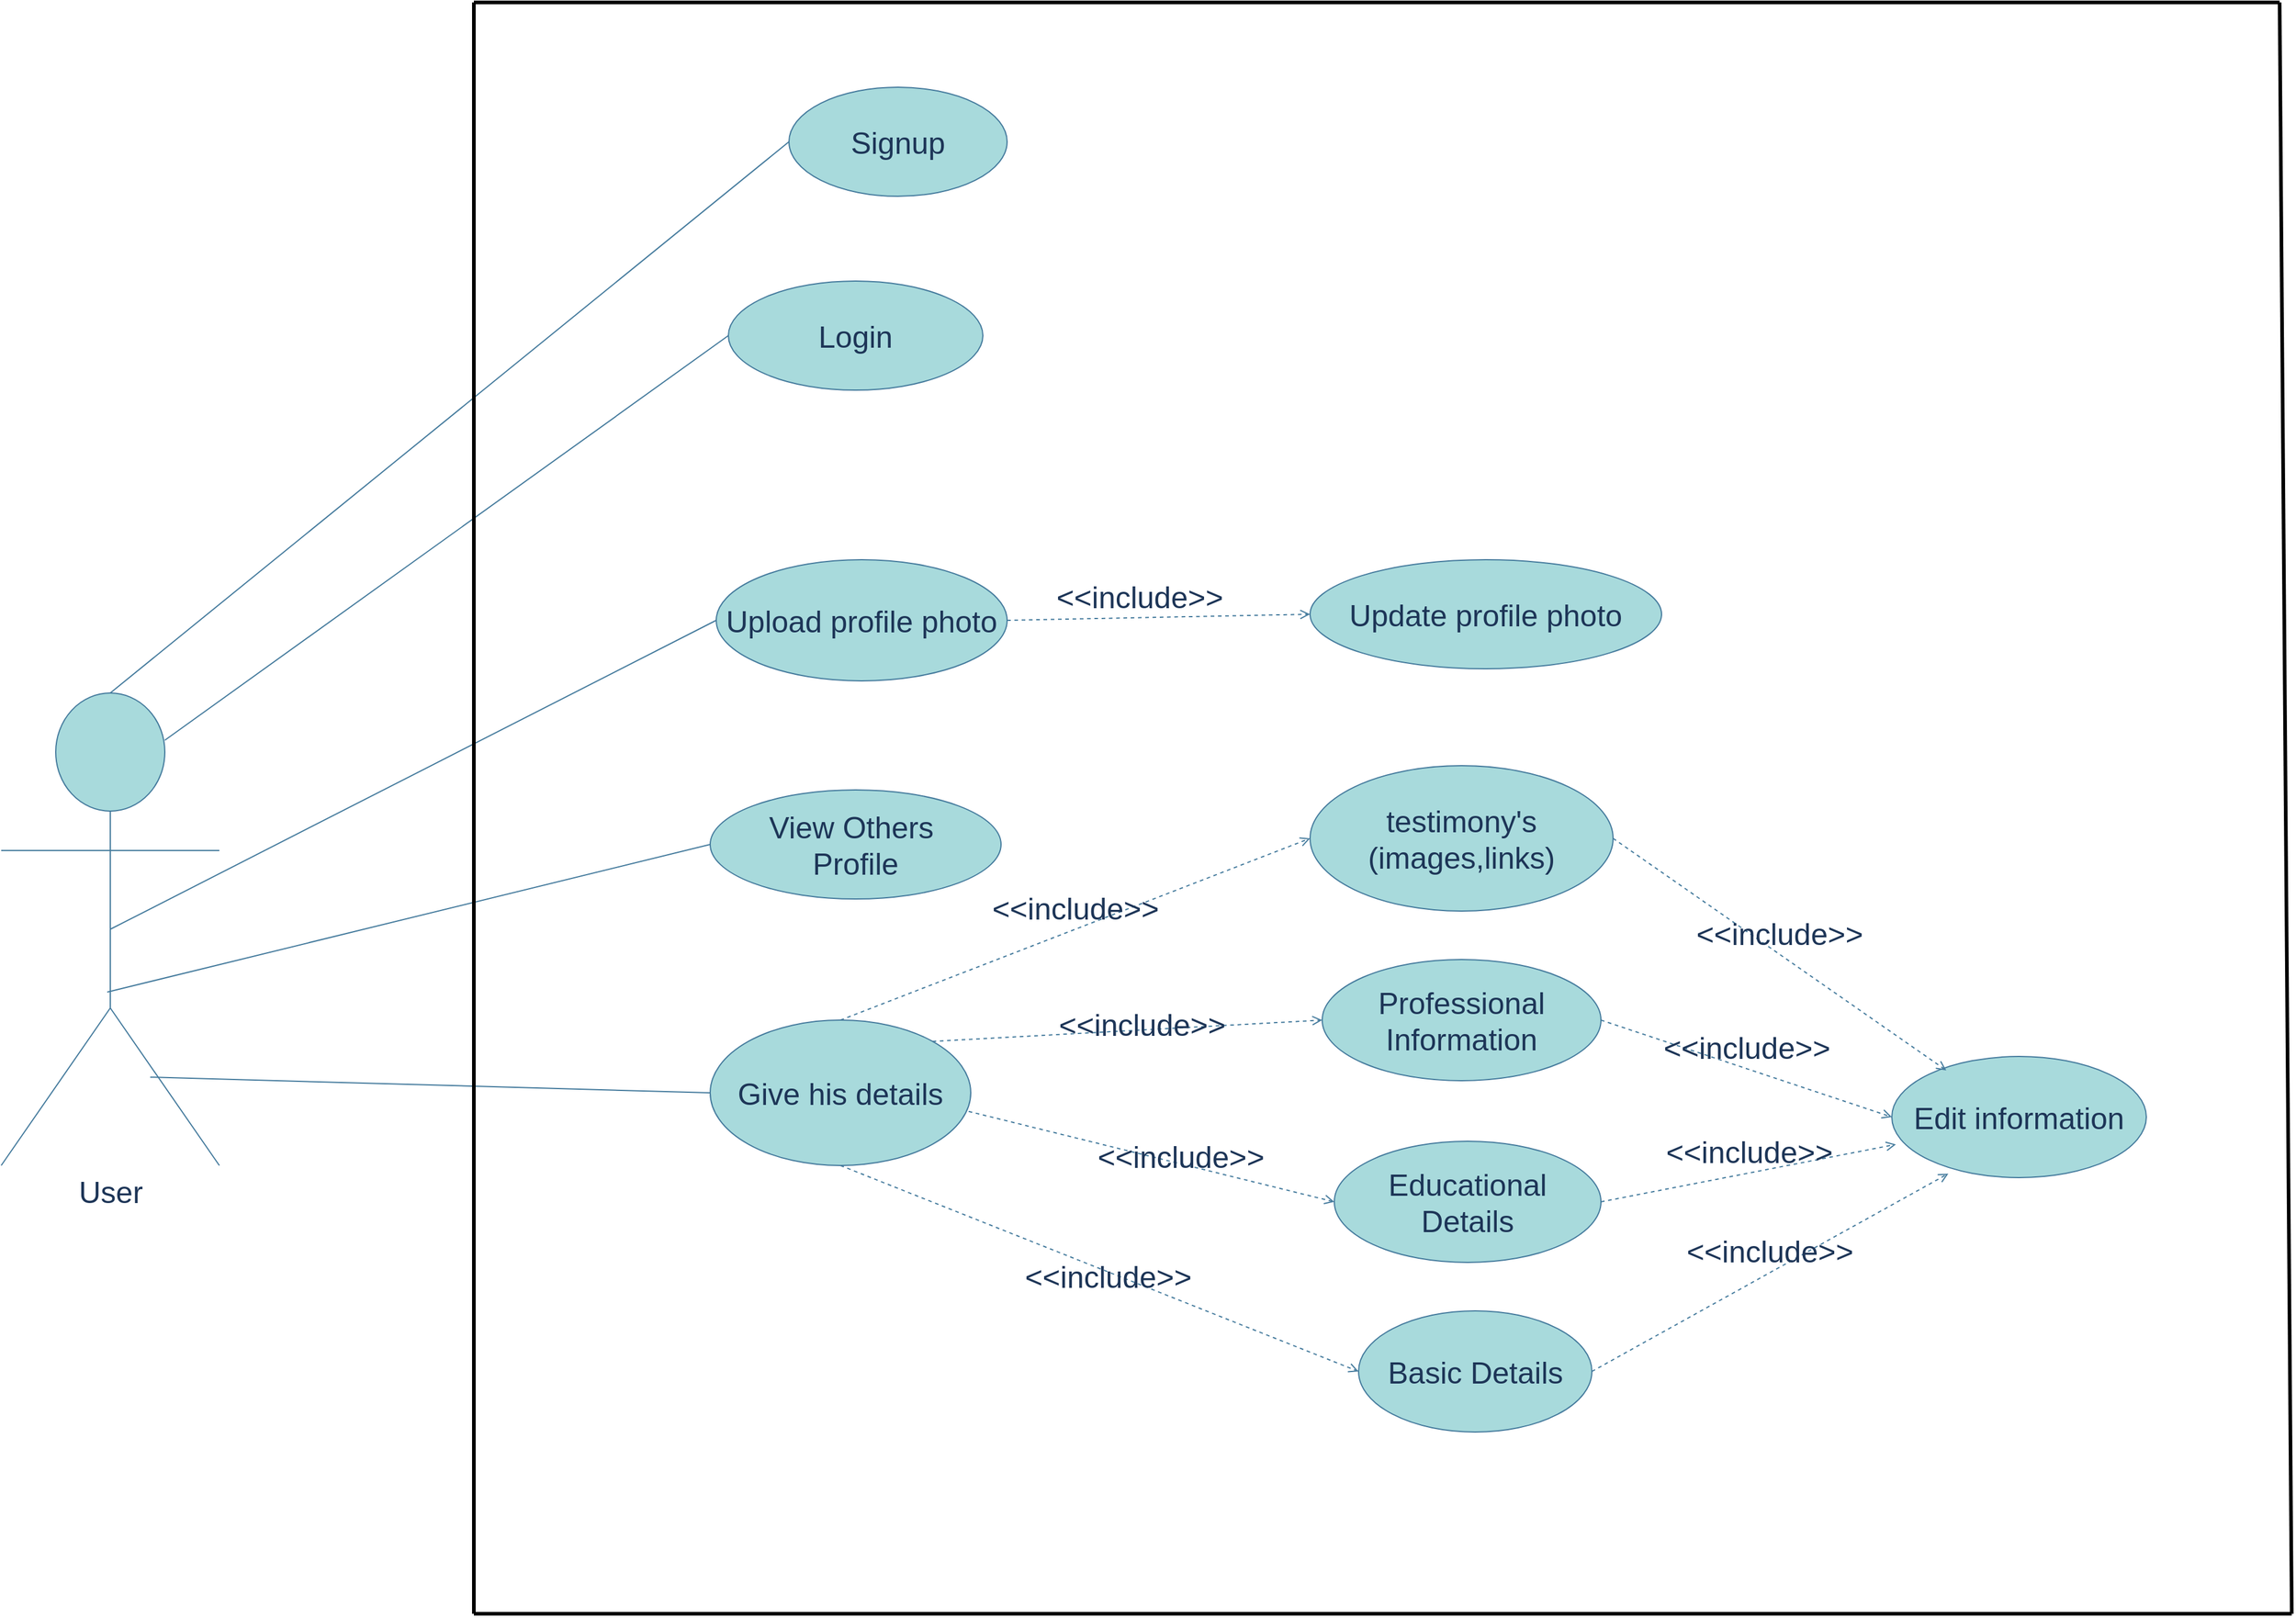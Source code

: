 <mxfile version="18.1.1" type="device"><diagram id="RqUDKbSrznzOKxSvZGSa" name="Page-1"><mxGraphModel dx="2854" dy="2216" grid="1" gridSize="10" guides="1" tooltips="1" connect="1" arrows="1" fold="1" page="1" pageScale="1" pageWidth="850" pageHeight="1100" background="#FFFFFF" math="0" shadow="0"><root><mxCell id="0"/><mxCell id="1" parent="0"/><mxCell id="qSyKJUmhwMdDPE-mBx1L-1" value="User&lt;br&gt;" style="shape=umlActor;verticalLabelPosition=bottom;verticalAlign=top;html=1;fillColor=#A8DADC;strokeColor=#457B9D;fontColor=#1D3557;fontSize=25;" parent="1" vertex="1"><mxGeometry x="-250" y="340" width="180" height="390" as="geometry"/></mxCell><mxCell id="qSyKJUmhwMdDPE-mBx1L-2" value="Signup" style="ellipse;whiteSpace=wrap;html=1;rounded=0;sketch=0;fontSize=25;fontColor=#1D3557;strokeColor=#457B9D;fillColor=#A8DADC;" parent="1" vertex="1"><mxGeometry x="400" y="-160" width="180" height="90" as="geometry"/></mxCell><mxCell id="qSyKJUmhwMdDPE-mBx1L-3" value="Login" style="ellipse;whiteSpace=wrap;html=1;rounded=0;sketch=0;fontSize=25;fontColor=#1D3557;strokeColor=#457B9D;fillColor=#A8DADC;" parent="1" vertex="1"><mxGeometry x="350" width="210" height="90" as="geometry"/></mxCell><mxCell id="qSyKJUmhwMdDPE-mBx1L-7" value="" style="endArrow=none;html=1;rounded=1;sketch=0;fontSize=25;fontColor=#1D3557;strokeColor=#457B9D;fillColor=#A8DADC;curved=0;exitX=0.75;exitY=0.1;exitDx=0;exitDy=0;exitPerimeter=0;entryX=0;entryY=0.5;entryDx=0;entryDy=0;" parent="1" source="qSyKJUmhwMdDPE-mBx1L-1" target="qSyKJUmhwMdDPE-mBx1L-3" edge="1"><mxGeometry width="50" height="50" relative="1" as="geometry"><mxPoint x="400" y="210" as="sourcePoint"/><mxPoint x="450" y="160" as="targetPoint"/></mxGeometry></mxCell><mxCell id="qSyKJUmhwMdDPE-mBx1L-8" value="" style="endArrow=none;html=1;rounded=1;sketch=0;fontSize=25;fontColor=#1D3557;strokeColor=#457B9D;fillColor=#A8DADC;curved=0;entryX=0;entryY=0.5;entryDx=0;entryDy=0;exitX=0.5;exitY=0;exitDx=0;exitDy=0;exitPerimeter=0;" parent="1" source="qSyKJUmhwMdDPE-mBx1L-1" target="qSyKJUmhwMdDPE-mBx1L-2" edge="1"><mxGeometry width="50" height="50" relative="1" as="geometry"><mxPoint x="140" y="180" as="sourcePoint"/><mxPoint x="360" y="250" as="targetPoint"/></mxGeometry></mxCell><mxCell id="qSyKJUmhwMdDPE-mBx1L-10" value="Upload profile photo" style="ellipse;whiteSpace=wrap;html=1;rounded=0;sketch=0;fontSize=25;fontColor=#1D3557;strokeColor=#457B9D;fillColor=#A8DADC;" parent="1" vertex="1"><mxGeometry x="340" y="230" width="240" height="100" as="geometry"/></mxCell><mxCell id="qSyKJUmhwMdDPE-mBx1L-11" value="Give his details" style="ellipse;whiteSpace=wrap;html=1;rounded=0;sketch=0;fontSize=25;fontColor=#1D3557;strokeColor=#457B9D;fillColor=#A8DADC;" parent="1" vertex="1"><mxGeometry x="335" y="610" width="215" height="120" as="geometry"/></mxCell><mxCell id="qSyKJUmhwMdDPE-mBx1L-14" value="&amp;lt;&amp;lt;include&amp;gt;&amp;gt;" style="html=1;verticalAlign=bottom;labelBackgroundColor=none;endArrow=open;endFill=0;dashed=1;rounded=1;sketch=0;fontSize=25;fontColor=#1D3557;strokeColor=#457B9D;fillColor=#A8DADC;curved=0;exitX=1;exitY=0.5;exitDx=0;exitDy=0;entryX=0;entryY=0.5;entryDx=0;entryDy=0;" parent="1" source="qSyKJUmhwMdDPE-mBx1L-10" target="qSyKJUmhwMdDPE-mBx1L-15" edge="1"><mxGeometry x="-0.127" width="160" relative="1" as="geometry"><mxPoint x="710" y="140" as="sourcePoint"/><mxPoint x="702" y="370" as="targetPoint"/><mxPoint as="offset"/></mxGeometry></mxCell><mxCell id="qSyKJUmhwMdDPE-mBx1L-15" value="Update profile photo" style="ellipse;whiteSpace=wrap;html=1;rounded=0;sketch=0;fontSize=25;fontColor=#1D3557;strokeColor=#457B9D;fillColor=#A8DADC;" parent="1" vertex="1"><mxGeometry x="830" y="230" width="290" height="90" as="geometry"/></mxCell><mxCell id="qSyKJUmhwMdDPE-mBx1L-19" value="Educational&lt;br&gt;Details" style="ellipse;whiteSpace=wrap;html=1;rounded=0;sketch=0;fontSize=25;fontColor=#1D3557;strokeColor=#457B9D;fillColor=#A8DADC;" parent="1" vertex="1"><mxGeometry x="850" y="710" width="220" height="100" as="geometry"/></mxCell><mxCell id="qSyKJUmhwMdDPE-mBx1L-20" value="testimony's&lt;br&gt;(images,links)" style="ellipse;whiteSpace=wrap;html=1;rounded=0;sketch=0;fontSize=25;fontColor=#1D3557;strokeColor=#457B9D;fillColor=#A8DADC;" parent="1" vertex="1"><mxGeometry x="830" y="400" width="250" height="120" as="geometry"/></mxCell><mxCell id="qSyKJUmhwMdDPE-mBx1L-21" value="Basic Details" style="ellipse;whiteSpace=wrap;html=1;rounded=0;sketch=0;fontSize=25;fontColor=#1D3557;strokeColor=#457B9D;fillColor=#A8DADC;" parent="1" vertex="1"><mxGeometry x="870" y="850" width="192.5" height="100" as="geometry"/></mxCell><mxCell id="qSyKJUmhwMdDPE-mBx1L-22" value="Professional&lt;br&gt;Information" style="ellipse;whiteSpace=wrap;html=1;rounded=0;sketch=0;fontSize=25;fontColor=#1D3557;strokeColor=#457B9D;fillColor=#A8DADC;" parent="1" vertex="1"><mxGeometry x="840" y="560" width="230" height="100" as="geometry"/></mxCell><mxCell id="qSyKJUmhwMdDPE-mBx1L-23" value="&amp;lt;&amp;lt;include&amp;gt;&amp;gt;" style="html=1;verticalAlign=bottom;labelBackgroundColor=none;endArrow=open;endFill=0;dashed=1;rounded=1;sketch=0;fontSize=25;fontColor=#1D3557;strokeColor=#457B9D;fillColor=#A8DADC;curved=0;entryX=0;entryY=0.5;entryDx=0;entryDy=0;exitX=0.5;exitY=1;exitDx=0;exitDy=0;" parent="1" source="qSyKJUmhwMdDPE-mBx1L-11" target="qSyKJUmhwMdDPE-mBx1L-21" edge="1"><mxGeometry x="0.07" y="-20" width="160" relative="1" as="geometry"><mxPoint x="503" y="770" as="sourcePoint"/><mxPoint x="370" y="800" as="targetPoint"/><mxPoint x="-1" as="offset"/></mxGeometry></mxCell><mxCell id="qSyKJUmhwMdDPE-mBx1L-24" value="&amp;lt;&amp;lt;include&amp;gt;&amp;gt;" style="html=1;verticalAlign=bottom;labelBackgroundColor=none;endArrow=open;endFill=0;dashed=1;rounded=1;sketch=0;fontSize=25;fontColor=#1D3557;strokeColor=#457B9D;fillColor=#A8DADC;curved=0;exitX=0.992;exitY=0.628;exitDx=0;exitDy=0;entryX=0;entryY=0.5;entryDx=0;entryDy=0;exitPerimeter=0;" parent="1" source="qSyKJUmhwMdDPE-mBx1L-11" target="qSyKJUmhwMdDPE-mBx1L-19" edge="1"><mxGeometry x="0.18" y="-11" width="160" relative="1" as="geometry"><mxPoint x="520" y="810" as="sourcePoint"/><mxPoint x="680" y="810" as="targetPoint"/><mxPoint x="-1" as="offset"/></mxGeometry></mxCell><mxCell id="qSyKJUmhwMdDPE-mBx1L-25" value="&amp;lt;&amp;lt;include&amp;gt;&amp;gt;" style="html=1;verticalAlign=bottom;labelBackgroundColor=none;endArrow=open;endFill=0;dashed=1;rounded=1;sketch=0;fontSize=25;fontColor=#1D3557;strokeColor=#457B9D;fillColor=#A8DADC;curved=0;exitX=0.5;exitY=0;exitDx=0;exitDy=0;entryX=0;entryY=0.5;entryDx=0;entryDy=0;" parent="1" source="qSyKJUmhwMdDPE-mBx1L-11" target="qSyKJUmhwMdDPE-mBx1L-20" edge="1"><mxGeometry width="160" relative="1" as="geometry"><mxPoint x="710" y="580" as="sourcePoint"/><mxPoint x="870" y="580" as="targetPoint"/></mxGeometry></mxCell><mxCell id="qSyKJUmhwMdDPE-mBx1L-26" value="&amp;lt;&amp;lt;include&amp;gt;&amp;gt;" style="html=1;verticalAlign=bottom;labelBackgroundColor=none;endArrow=open;endFill=0;dashed=1;rounded=1;sketch=0;fontSize=25;fontColor=#1D3557;strokeColor=#457B9D;fillColor=#A8DADC;curved=0;exitX=1;exitY=0;exitDx=0;exitDy=0;entryX=0;entryY=0.5;entryDx=0;entryDy=0;" parent="1" source="qSyKJUmhwMdDPE-mBx1L-11" target="qSyKJUmhwMdDPE-mBx1L-22" edge="1"><mxGeometry x="0.069" y="-13" width="160" relative="1" as="geometry"><mxPoint x="700" y="800" as="sourcePoint"/><mxPoint x="860" y="800" as="targetPoint"/><mxPoint as="offset"/></mxGeometry></mxCell><mxCell id="qSyKJUmhwMdDPE-mBx1L-30" value="View Others&amp;nbsp;&lt;br&gt;Profile" style="ellipse;whiteSpace=wrap;html=1;rounded=0;sketch=0;fontSize=25;fontColor=#1D3557;strokeColor=#457B9D;fillColor=#A8DADC;" parent="1" vertex="1"><mxGeometry x="335" y="420" width="240" height="90" as="geometry"/></mxCell><mxCell id="qSyKJUmhwMdDPE-mBx1L-32" value="" style="endArrow=none;html=1;rounded=1;sketch=0;fontSize=25;fontColor=#1D3557;strokeColor=#457B9D;fillColor=#A8DADC;curved=0;entryX=0;entryY=0.5;entryDx=0;entryDy=0;exitX=0.5;exitY=0.5;exitDx=0;exitDy=0;exitPerimeter=0;" parent="1" source="qSyKJUmhwMdDPE-mBx1L-1" target="qSyKJUmhwMdDPE-mBx1L-10" edge="1"><mxGeometry width="50" height="50" relative="1" as="geometry"><mxPoint x="60" y="590" as="sourcePoint"/><mxPoint x="110" y="540" as="targetPoint"/></mxGeometry></mxCell><mxCell id="qSyKJUmhwMdDPE-mBx1L-33" value="" style="endArrow=none;html=1;rounded=1;sketch=0;fontSize=25;fontColor=#1D3557;strokeColor=#457B9D;fillColor=#A8DADC;curved=0;exitX=0.683;exitY=0.813;exitDx=0;exitDy=0;exitPerimeter=0;entryX=0;entryY=0.5;entryDx=0;entryDy=0;" parent="1" source="qSyKJUmhwMdDPE-mBx1L-1" target="qSyKJUmhwMdDPE-mBx1L-11" edge="1"><mxGeometry width="50" height="50" relative="1" as="geometry"><mxPoint x="160" y="900" as="sourcePoint"/><mxPoint x="210" y="850" as="targetPoint"/></mxGeometry></mxCell><mxCell id="qSyKJUmhwMdDPE-mBx1L-34" value="" style="endArrow=none;html=1;rounded=1;sketch=0;fontSize=25;fontColor=#1D3557;strokeColor=#457B9D;fillColor=#A8DADC;curved=0;entryX=0.486;entryY=0.633;entryDx=0;entryDy=0;entryPerimeter=0;exitX=0;exitY=0.5;exitDx=0;exitDy=0;" parent="1" source="qSyKJUmhwMdDPE-mBx1L-30" target="qSyKJUmhwMdDPE-mBx1L-1" edge="1"><mxGeometry width="50" height="50" relative="1" as="geometry"><mxPoint x="410" y="900" as="sourcePoint"/><mxPoint x="10" y="840" as="targetPoint"/></mxGeometry></mxCell><mxCell id="qSyKJUmhwMdDPE-mBx1L-35" value="Edit information" style="ellipse;whiteSpace=wrap;html=1;rounded=0;sketch=0;fontSize=25;fontColor=#1D3557;strokeColor=#457B9D;fillColor=#A8DADC;" parent="1" vertex="1"><mxGeometry x="1310" y="640" width="210" height="100" as="geometry"/></mxCell><mxCell id="qSyKJUmhwMdDPE-mBx1L-36" value="&amp;lt;&amp;lt;include&amp;gt;&amp;gt;" style="html=1;verticalAlign=bottom;labelBackgroundColor=none;endArrow=open;endFill=0;dashed=1;rounded=1;sketch=0;fontSize=25;fontColor=#1D3557;strokeColor=#457B9D;fillColor=#A8DADC;curved=0;exitX=1;exitY=0.5;exitDx=0;exitDy=0;entryX=0.222;entryY=0.967;entryDx=0;entryDy=0;entryPerimeter=0;" parent="1" source="qSyKJUmhwMdDPE-mBx1L-21" target="qSyKJUmhwMdDPE-mBx1L-35" edge="1"><mxGeometry width="160" relative="1" as="geometry"><mxPoint x="890" y="930" as="sourcePoint"/><mxPoint x="1050" y="930" as="targetPoint"/></mxGeometry></mxCell><mxCell id="qSyKJUmhwMdDPE-mBx1L-37" value="&amp;lt;&amp;lt;include&amp;gt;&amp;gt;" style="html=1;verticalAlign=bottom;labelBackgroundColor=none;endArrow=open;endFill=0;dashed=1;rounded=1;sketch=0;fontSize=25;fontColor=#1D3557;strokeColor=#457B9D;fillColor=#A8DADC;curved=0;entryX=0.214;entryY=0.115;entryDx=0;entryDy=0;entryPerimeter=0;exitX=1;exitY=0.5;exitDx=0;exitDy=0;" parent="1" source="qSyKJUmhwMdDPE-mBx1L-20" target="qSyKJUmhwMdDPE-mBx1L-35" edge="1"><mxGeometry width="160" relative="1" as="geometry"><mxPoint x="1420" y="650" as="sourcePoint"/><mxPoint x="1580" y="650" as="targetPoint"/></mxGeometry></mxCell><mxCell id="qSyKJUmhwMdDPE-mBx1L-38" value="&amp;lt;&amp;lt;include&amp;gt;&amp;gt;" style="html=1;verticalAlign=bottom;labelBackgroundColor=none;endArrow=open;endFill=0;dashed=1;rounded=1;sketch=0;fontSize=25;fontColor=#1D3557;strokeColor=#457B9D;fillColor=#A8DADC;curved=0;entryX=0;entryY=0.5;entryDx=0;entryDy=0;exitX=1;exitY=0.5;exitDx=0;exitDy=0;" parent="1" source="qSyKJUmhwMdDPE-mBx1L-22" target="qSyKJUmhwMdDPE-mBx1L-35" edge="1"><mxGeometry width="160" relative="1" as="geometry"><mxPoint x="1170" y="570" as="sourcePoint"/><mxPoint x="1330" y="570" as="targetPoint"/></mxGeometry></mxCell><mxCell id="qSyKJUmhwMdDPE-mBx1L-39" value="&amp;lt;&amp;lt;include&amp;gt;&amp;gt;" style="html=1;verticalAlign=bottom;labelBackgroundColor=none;endArrow=open;endFill=0;dashed=1;rounded=1;sketch=0;fontSize=25;fontColor=#1D3557;strokeColor=#457B9D;fillColor=#A8DADC;curved=0;exitX=1;exitY=0.5;exitDx=0;exitDy=0;entryX=0.016;entryY=0.726;entryDx=0;entryDy=0;entryPerimeter=0;" parent="1" source="qSyKJUmhwMdDPE-mBx1L-19" target="qSyKJUmhwMdDPE-mBx1L-35" edge="1"><mxGeometry width="160" relative="1" as="geometry"><mxPoint x="1300" y="480" as="sourcePoint"/><mxPoint x="1460" y="480" as="targetPoint"/></mxGeometry></mxCell><mxCell id="qSyKJUmhwMdDPE-mBx1L-42" value="" style="endArrow=none;startArrow=none;endFill=0;startFill=0;endSize=8;html=1;verticalAlign=bottom;labelBackgroundColor=none;strokeWidth=3;rounded=1;sketch=0;fontSize=25;fontColor=#1D3557;fillColor=#A8DADC;curved=0;" parent="1" edge="1"><mxGeometry width="160" relative="1" as="geometry"><mxPoint x="140" y="-230" as="sourcePoint"/><mxPoint x="140" y="1100" as="targetPoint"/></mxGeometry></mxCell><mxCell id="qSyKJUmhwMdDPE-mBx1L-43" value="" style="endArrow=none;startArrow=none;endFill=0;startFill=0;endSize=8;html=1;verticalAlign=bottom;labelBackgroundColor=none;strokeWidth=3;rounded=1;sketch=0;fontSize=25;fontColor=#1D3557;fillColor=#A8DADC;curved=0;" parent="1" edge="1"><mxGeometry width="160" relative="1" as="geometry"><mxPoint x="140" y="-230" as="sourcePoint"/><mxPoint x="1630" y="-230" as="targetPoint"/></mxGeometry></mxCell><mxCell id="qSyKJUmhwMdDPE-mBx1L-44" value="" style="endArrow=none;startArrow=none;endFill=0;startFill=0;endSize=8;html=1;verticalAlign=bottom;labelBackgroundColor=none;strokeWidth=3;rounded=1;sketch=0;fontSize=25;fontColor=#1D3557;fillColor=#A8DADC;curved=0;" parent="1" edge="1"><mxGeometry width="160" relative="1" as="geometry"><mxPoint x="140" y="1100" as="sourcePoint"/><mxPoint x="1640" y="1100" as="targetPoint"/></mxGeometry></mxCell><mxCell id="qSyKJUmhwMdDPE-mBx1L-45" value="" style="endArrow=none;startArrow=none;endFill=0;startFill=0;endSize=8;html=1;verticalAlign=bottom;labelBackgroundColor=none;strokeWidth=3;rounded=1;sketch=0;fontSize=25;fontColor=#1D3557;fillColor=#A8DADC;curved=0;" parent="1" edge="1"><mxGeometry width="160" relative="1" as="geometry"><mxPoint x="1630" y="-230" as="sourcePoint"/><mxPoint x="1640" y="1100" as="targetPoint"/></mxGeometry></mxCell></root></mxGraphModel></diagram></mxfile>